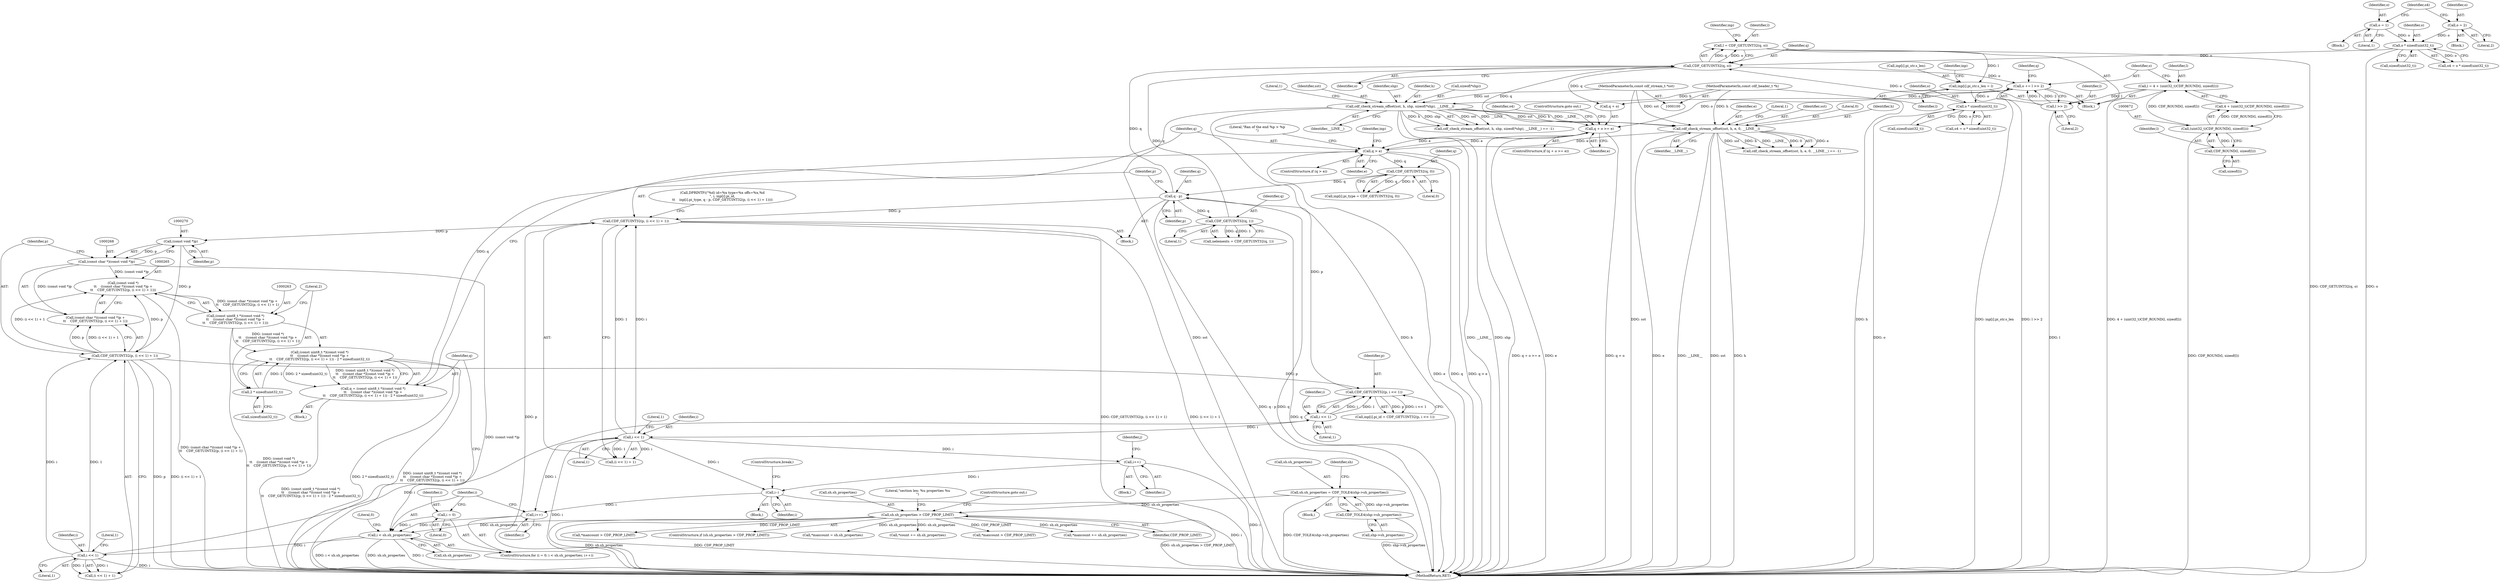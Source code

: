 digraph "0_file_1859fdb4e67c49c463c4e0078054335cd46ba295@array" {
"1000622" [label="(Call,inp[i].pi_str.s_len = l)"];
"1000617" [label="(Call,l = CDF_GETUINT32(q, o))"];
"1000619" [label="(Call,CDF_GETUINT32(q, o))"];
"1000333" [label="(Call,q - p)"];
"1000312" [label="(Call,CDF_GETUINT32(q, 0))"];
"1000284" [label="(Call,q > e)"];
"1000259" [label="(Call,q = (const uint8_t *)(const void *)\n\t\t    ((const char *)(const void *)p +\n\t\t    CDF_GETUINT32(p, (i << 1) + 1)) - 2 * sizeof(uint32_t))"];
"1000261" [label="(Call,(const uint8_t *)(const void *)\n\t\t    ((const char *)(const void *)p +\n\t\t    CDF_GETUINT32(p, (i << 1) + 1)) - 2 * sizeof(uint32_t))"];
"1000262" [label="(Call,(const uint8_t *)(const void *)\n\t\t    ((const char *)(const void *)p +\n\t\t    CDF_GETUINT32(p, (i << 1) + 1)))"];
"1000264" [label="(Call,(const void *)\n\t\t    ((const char *)(const void *)p +\n\t\t    CDF_GETUINT32(p, (i << 1) + 1)))"];
"1000267" [label="(Call,(const char *)(const void *)p)"];
"1000269" [label="(Call,(const void *)p)"];
"1000336" [label="(Call,CDF_GETUINT32(p, (i << 1) + 1))"];
"1000339" [label="(Call,i << 1)"];
"1000303" [label="(Call,i << 1)"];
"1000275" [label="(Call,i << 1)"];
"1000251" [label="(Call,i < sh.sh_properties)"];
"1000256" [label="(Call,i++)"];
"1000695" [label="(Call,i--)"];
"1000613" [label="(Call,i++)"];
"1000248" [label="(Call,i = 0)"];
"1000177" [label="(Call,sh.sh_properties > CDF_PROP_LIMIT)"];
"1000168" [label="(Call,sh.sh_properties = CDF_TOLE4(shp->sh_properties))"];
"1000172" [label="(Call,CDF_TOLE4(shp->sh_properties))"];
"1000272" [label="(Call,CDF_GETUINT32(p, (i << 1) + 1))"];
"1000279" [label="(Call,2 * sizeof(uint32_t))"];
"1000683" [label="(Call,q + o >= e)"];
"1000677" [label="(Call,o += l >> 2)"];
"1000679" [label="(Call,l >> 2)"];
"1000667" [label="(Call,l = 4 + (uint32_t)CDF_ROUND(l, sizeof(l)))"];
"1000671" [label="(Call,(uint32_t)CDF_ROUND(l, sizeof(l)))"];
"1000673" [label="(Call,CDF_ROUND(l, sizeof(l)))"];
"1000238" [label="(Call,cdf_check_stream_offset(sst, h, e, 0, __LINE__))"];
"1000138" [label="(Call,cdf_check_stream_offset(sst, h, shp, sizeof(*shp), __LINE__))"];
"1000101" [label="(MethodParameterIn,const cdf_stream_t *sst)"];
"1000102" [label="(MethodParameterIn,const cdf_header_t *h)"];
"1000301" [label="(Call,CDF_GETUINT32(p, i << 1))"];
"1000354" [label="(Call,CDF_GETUINT32(q, 1))"];
"1000691" [label="(Call,o * sizeof(uint32_t))"];
"1000370" [label="(Call,o * sizeof(uint32_t))"];
"1000357" [label="(Call,o = 2)"];
"1000365" [label="(Call,o = 1)"];
"1000679" [label="(Call,l >> 2)"];
"1000272" [label="(Call,CDF_GETUINT32(p, (i << 1) + 1))"];
"1000203" [label="(Call,*maxcount += sh.sh_properties)"];
"1000248" [label="(Call,i = 0)"];
"1000242" [label="(Literal,0)"];
"1000168" [label="(Call,sh.sh_properties = CDF_TOLE4(shp->sh_properties))"];
"1000107" [label="(Block,)"];
"1000304" [label="(Identifier,i)"];
"1000262" [label="(Call,(const uint8_t *)(const void *)\n\t\t    ((const char *)(const void *)p +\n\t\t    CDF_GETUINT32(p, (i << 1) + 1)))"];
"1000356" [label="(Literal,1)"];
"1000290" [label="(Literal,\"Ran of the end %p > %p\n\")"];
"1000608" [label="(Identifier,j)"];
"1000667" [label="(Call,l = 4 + (uint32_t)CDF_ROUND(l, sizeof(l)))"];
"1000169" [label="(Call,sh.sh_properties)"];
"1000313" [label="(Identifier,q)"];
"1000277" [label="(Literal,1)"];
"1000351" [label="(Block,)"];
"1000238" [label="(Call,cdf_check_stream_offset(sst, h, e, 0, __LINE__))"];
"1000669" [label="(Call,4 + (uint32_t)CDF_ROUND(l, sizeof(l)))"];
"1000252" [label="(Identifier,i)"];
"1000178" [label="(Call,sh.sh_properties)"];
"1000613" [label="(Call,i++)"];
"1000141" [label="(Identifier,shp)"];
"1000260" [label="(Identifier,q)"];
"1000370" [label="(Call,o * sizeof(uint32_t))"];
"1000671" [label="(Call,(uint32_t)CDF_ROUND(l, sizeof(l)))"];
"1000284" [label="(Call,q > e)"];
"1000614" [label="(Identifier,i)"];
"1000688" [label="(ControlStructure,goto out;)"];
"1000315" [label="(Call,DPRINTF((\"%d) id=%x type=%x offs=%x,%d\n\", i, inp[i].pi_id,\n\t\t    inp[i].pi_type, q - p, CDF_GETUINT32(p, (i << 1) + 1))))"];
"1000395" [label="(Block,)"];
"1000177" [label="(Call,sh.sh_properties > CDF_PROP_LIMIT)"];
"1000251" [label="(Call,i < sh.sh_properties)"];
"1000259" [label="(Call,q = (const uint8_t *)(const void *)\n\t\t    ((const char *)(const void *)p +\n\t\t    CDF_GETUINT32(p, (i << 1) + 1)) - 2 * sizeof(uint32_t))"];
"1000626" [label="(Identifier,inp)"];
"1000249" [label="(Identifier,i)"];
"1000140" [label="(Identifier,h)"];
"1000237" [label="(Call,cdf_check_stream_offset(sst, h, e, 0, __LINE__) == -1)"];
"1000261" [label="(Call,(const uint8_t *)(const void *)\n\t\t    ((const char *)(const void *)p +\n\t\t    CDF_GETUINT32(p, (i << 1) + 1)) - 2 * sizeof(uint32_t))"];
"1000240" [label="(Identifier,h)"];
"1000622" [label="(Call,inp[i].pi_str.s_len = l)"];
"1000172" [label="(Call,CDF_TOLE4(shp->sh_properties))"];
"1000279" [label="(Call,2 * sizeof(uint32_t))"];
"1000241" [label="(Identifier,e)"];
"1000332" [label="(Block,)"];
"1000619" [label="(Call,CDF_GETUINT32(q, o))"];
"1000182" [label="(ControlStructure,goto out;)"];
"1000675" [label="(Call,sizeof(l))"];
"1000361" [label="(Block,)"];
"1000264" [label="(Call,(const void *)\n\t\t    ((const char *)(const void *)p +\n\t\t    CDF_GETUINT32(p, (i << 1) + 1)))"];
"1000336" [label="(Call,CDF_GETUINT32(p, (i << 1) + 1))"];
"1000257" [label="(Identifier,i)"];
"1000256" [label="(Call,i++)"];
"1000753" [label="(Literal,0)"];
"1000615" [label="(Block,)"];
"1000683" [label="(Call,q + o >= e)"];
"1000245" [label="(Literal,1)"];
"1000610" [label="(Block,)"];
"1000295" [label="(Call,inp[i].pi_id = CDF_GETUINT32(p, i << 1))"];
"1000352" [label="(Call,nelements = CDF_GETUINT32(q, 1))"];
"1000682" [label="(ControlStructure,if (q + o >= e))"];
"1000340" [label="(Identifier,i)"];
"1000693" [label="(Call,sizeof(uint32_t))"];
"1000302" [label="(Identifier,p)"];
"1000630" [label="(Identifier,l)"];
"1000365" [label="(Call,o = 1)"];
"1000366" [label="(Identifier,o)"];
"1000668" [label="(Identifier,l)"];
"1000635" [label="(Identifier,inp)"];
"1000359" [label="(Literal,2)"];
"1000354" [label="(Call,CDF_GETUINT32(q, 1))"];
"1000239" [label="(Identifier,sst)"];
"1000278" [label="(Literal,1)"];
"1000142" [label="(Call,sizeof(*shp))"];
"1000335" [label="(Identifier,p)"];
"1000137" [label="(Call,cdf_check_stream_offset(sst, h, shp, sizeof(*shp), __LINE__) == -1)"];
"1000181" [label="(Identifier,CDF_PROP_LIMIT)"];
"1000572" [label="(Call,*maxcount > CDF_PROP_LIMIT)"];
"1000266" [label="(Call,(const char *)(const void *)p +\n\t\t    CDF_GETUINT32(p, (i << 1) + 1))"];
"1000305" [label="(Literal,1)"];
"1000258" [label="(Block,)"];
"1000301" [label="(Call,CDF_GETUINT32(p, i << 1))"];
"1000687" [label="(Identifier,e)"];
"1000369" [label="(Identifier,o4)"];
"1000623" [label="(Call,inp[i].pi_str.s_len)"];
"1000276" [label="(Identifier,i)"];
"1000179" [label="(Identifier,sh)"];
"1000271" [label="(Identifier,p)"];
"1000680" [label="(Identifier,l)"];
"1000684" [label="(Call,q + o)"];
"1000342" [label="(Literal,1)"];
"1000101" [label="(MethodParameterIn,const cdf_stream_t *sst)"];
"1000243" [label="(Identifier,__LINE__)"];
"1000696" [label="(Identifier,i)"];
"1000692" [label="(Identifier,o)"];
"1000618" [label="(Identifier,l)"];
"1000341" [label="(Literal,1)"];
"1000685" [label="(Identifier,q)"];
"1000273" [label="(Identifier,p)"];
"1000338" [label="(Call,(i << 1) + 1)"];
"1000275" [label="(Call,i << 1)"];
"1000176" [label="(ControlStructure,if (sh.sh_properties > CDF_PROP_LIMIT))"];
"1000372" [label="(Call,sizeof(uint32_t))"];
"1000617" [label="(Call,l = CDF_GETUINT32(q, o))"];
"1000357" [label="(Call,o = 2)"];
"1000355" [label="(Identifier,q)"];
"1000761" [label="(MethodReturn,RET)"];
"1000691" [label="(Call,o * sizeof(uint32_t))"];
"1000185" [label="(Literal,\"section len: %u properties %u\n\")"];
"1000621" [label="(Identifier,o)"];
"1000312" [label="(Call,CDF_GETUINT32(q, 0))"];
"1000147" [label="(Literal,1)"];
"1000695" [label="(Call,i--)"];
"1000697" [label="(ControlStructure,break;)"];
"1000678" [label="(Identifier,o)"];
"1000145" [label="(Identifier,__LINE__)"];
"1000368" [label="(Call,o4 = o * sizeof(uint32_t))"];
"1000280" [label="(Literal,2)"];
"1000306" [label="(Call,inp[i].pi_type = CDF_GETUINT32(q, 0))"];
"1000211" [label="(Call,*maxcount = sh.sh_properties)"];
"1000173" [label="(Call,shp->sh_properties)"];
"1000230" [label="(Call,*count += sh.sh_properties)"];
"1000367" [label="(Literal,1)"];
"1000285" [label="(Identifier,q)"];
"1000371" [label="(Identifier,o)"];
"1000267" [label="(Call,(const char *)(const void *)p)"];
"1000681" [label="(Literal,2)"];
"1000253" [label="(Call,sh.sh_properties)"];
"1000139" [label="(Identifier,sst)"];
"1000303" [label="(Call,i << 1)"];
"1000689" [label="(Call,o4 = o * sizeof(uint32_t))"];
"1000334" [label="(Identifier,q)"];
"1000283" [label="(ControlStructure,if (q > e))"];
"1000333" [label="(Call,q - p)"];
"1000314" [label="(Literal,0)"];
"1000269" [label="(Call,(const void *)p)"];
"1000274" [label="(Call,(i << 1) + 1)"];
"1000358" [label="(Identifier,o)"];
"1000673" [label="(Call,CDF_ROUND(l, sizeof(l)))"];
"1000298" [label="(Identifier,inp)"];
"1000250" [label="(Literal,0)"];
"1000247" [label="(ControlStructure,for (i = 0; i < sh.sh_properties; i++))"];
"1000281" [label="(Call,sizeof(uint32_t))"];
"1000674" [label="(Identifier,l)"];
"1000339" [label="(Call,i << 1)"];
"1000690" [label="(Identifier,o4)"];
"1000286" [label="(Identifier,e)"];
"1000102" [label="(MethodParameterIn,const cdf_header_t *h)"];
"1000677" [label="(Call,o += l >> 2)"];
"1000198" [label="(Call,*maxcount > CDF_PROP_LIMIT)"];
"1000138" [label="(Call,cdf_check_stream_offset(sst, h, shp, sizeof(*shp), __LINE__))"];
"1000337" [label="(Identifier,p)"];
"1000620" [label="(Identifier,q)"];
"1000622" -> "1000615"  [label="AST: "];
"1000622" -> "1000630"  [label="CFG: "];
"1000623" -> "1000622"  [label="AST: "];
"1000630" -> "1000622"  [label="AST: "];
"1000635" -> "1000622"  [label="CFG: "];
"1000622" -> "1000761"  [label="DDG: inp[i].pi_str.s_len"];
"1000617" -> "1000622"  [label="DDG: l"];
"1000617" -> "1000615"  [label="AST: "];
"1000617" -> "1000619"  [label="CFG: "];
"1000618" -> "1000617"  [label="AST: "];
"1000619" -> "1000617"  [label="AST: "];
"1000626" -> "1000617"  [label="CFG: "];
"1000617" -> "1000761"  [label="DDG: CDF_GETUINT32(q, o)"];
"1000619" -> "1000617"  [label="DDG: q"];
"1000619" -> "1000617"  [label="DDG: o"];
"1000619" -> "1000621"  [label="CFG: "];
"1000620" -> "1000619"  [label="AST: "];
"1000621" -> "1000619"  [label="AST: "];
"1000333" -> "1000619"  [label="DDG: q"];
"1000354" -> "1000619"  [label="DDG: q"];
"1000691" -> "1000619"  [label="DDG: o"];
"1000370" -> "1000619"  [label="DDG: o"];
"1000619" -> "1000677"  [label="DDG: o"];
"1000619" -> "1000683"  [label="DDG: q"];
"1000619" -> "1000684"  [label="DDG: q"];
"1000333" -> "1000332"  [label="AST: "];
"1000333" -> "1000335"  [label="CFG: "];
"1000334" -> "1000333"  [label="AST: "];
"1000335" -> "1000333"  [label="AST: "];
"1000337" -> "1000333"  [label="CFG: "];
"1000333" -> "1000761"  [label="DDG: q"];
"1000333" -> "1000761"  [label="DDG: q - p"];
"1000312" -> "1000333"  [label="DDG: q"];
"1000301" -> "1000333"  [label="DDG: p"];
"1000333" -> "1000336"  [label="DDG: p"];
"1000333" -> "1000354"  [label="DDG: q"];
"1000312" -> "1000306"  [label="AST: "];
"1000312" -> "1000314"  [label="CFG: "];
"1000313" -> "1000312"  [label="AST: "];
"1000314" -> "1000312"  [label="AST: "];
"1000306" -> "1000312"  [label="CFG: "];
"1000312" -> "1000306"  [label="DDG: q"];
"1000312" -> "1000306"  [label="DDG: 0"];
"1000284" -> "1000312"  [label="DDG: q"];
"1000284" -> "1000283"  [label="AST: "];
"1000284" -> "1000286"  [label="CFG: "];
"1000285" -> "1000284"  [label="AST: "];
"1000286" -> "1000284"  [label="AST: "];
"1000290" -> "1000284"  [label="CFG: "];
"1000298" -> "1000284"  [label="CFG: "];
"1000284" -> "1000761"  [label="DDG: e"];
"1000284" -> "1000761"  [label="DDG: q"];
"1000284" -> "1000761"  [label="DDG: q > e"];
"1000259" -> "1000284"  [label="DDG: q"];
"1000683" -> "1000284"  [label="DDG: e"];
"1000238" -> "1000284"  [label="DDG: e"];
"1000284" -> "1000683"  [label="DDG: e"];
"1000259" -> "1000258"  [label="AST: "];
"1000259" -> "1000261"  [label="CFG: "];
"1000260" -> "1000259"  [label="AST: "];
"1000261" -> "1000259"  [label="AST: "];
"1000285" -> "1000259"  [label="CFG: "];
"1000259" -> "1000761"  [label="DDG: (const uint8_t *)(const void *)\n\t\t    ((const char *)(const void *)p +\n\t\t    CDF_GETUINT32(p, (i << 1) + 1)) - 2 * sizeof(uint32_t)"];
"1000261" -> "1000259"  [label="DDG: (const uint8_t *)(const void *)\n\t\t    ((const char *)(const void *)p +\n\t\t    CDF_GETUINT32(p, (i << 1) + 1))"];
"1000261" -> "1000259"  [label="DDG: 2 * sizeof(uint32_t)"];
"1000261" -> "1000279"  [label="CFG: "];
"1000262" -> "1000261"  [label="AST: "];
"1000279" -> "1000261"  [label="AST: "];
"1000261" -> "1000761"  [label="DDG: (const uint8_t *)(const void *)\n\t\t    ((const char *)(const void *)p +\n\t\t    CDF_GETUINT32(p, (i << 1) + 1))"];
"1000261" -> "1000761"  [label="DDG: 2 * sizeof(uint32_t)"];
"1000262" -> "1000261"  [label="DDG: (const void *)\n\t\t    ((const char *)(const void *)p +\n\t\t    CDF_GETUINT32(p, (i << 1) + 1))"];
"1000279" -> "1000261"  [label="DDG: 2"];
"1000262" -> "1000264"  [label="CFG: "];
"1000263" -> "1000262"  [label="AST: "];
"1000264" -> "1000262"  [label="AST: "];
"1000280" -> "1000262"  [label="CFG: "];
"1000262" -> "1000761"  [label="DDG: (const void *)\n\t\t    ((const char *)(const void *)p +\n\t\t    CDF_GETUINT32(p, (i << 1) + 1))"];
"1000264" -> "1000262"  [label="DDG: (const char *)(const void *)p +\n\t\t    CDF_GETUINT32(p, (i << 1) + 1)"];
"1000264" -> "1000266"  [label="CFG: "];
"1000265" -> "1000264"  [label="AST: "];
"1000266" -> "1000264"  [label="AST: "];
"1000264" -> "1000761"  [label="DDG: (const char *)(const void *)p +\n\t\t    CDF_GETUINT32(p, (i << 1) + 1)"];
"1000267" -> "1000264"  [label="DDG: (const void *)p"];
"1000272" -> "1000264"  [label="DDG: p"];
"1000272" -> "1000264"  [label="DDG: (i << 1) + 1"];
"1000267" -> "1000266"  [label="AST: "];
"1000267" -> "1000269"  [label="CFG: "];
"1000268" -> "1000267"  [label="AST: "];
"1000269" -> "1000267"  [label="AST: "];
"1000273" -> "1000267"  [label="CFG: "];
"1000267" -> "1000761"  [label="DDG: (const void *)p"];
"1000267" -> "1000266"  [label="DDG: (const void *)p"];
"1000269" -> "1000267"  [label="DDG: p"];
"1000269" -> "1000271"  [label="CFG: "];
"1000270" -> "1000269"  [label="AST: "];
"1000271" -> "1000269"  [label="AST: "];
"1000336" -> "1000269"  [label="DDG: p"];
"1000269" -> "1000272"  [label="DDG: p"];
"1000336" -> "1000332"  [label="AST: "];
"1000336" -> "1000338"  [label="CFG: "];
"1000337" -> "1000336"  [label="AST: "];
"1000338" -> "1000336"  [label="AST: "];
"1000315" -> "1000336"  [label="CFG: "];
"1000336" -> "1000761"  [label="DDG: CDF_GETUINT32(p, (i << 1) + 1)"];
"1000336" -> "1000761"  [label="DDG: (i << 1) + 1"];
"1000336" -> "1000761"  [label="DDG: p"];
"1000339" -> "1000336"  [label="DDG: i"];
"1000339" -> "1000336"  [label="DDG: 1"];
"1000339" -> "1000338"  [label="AST: "];
"1000339" -> "1000341"  [label="CFG: "];
"1000340" -> "1000339"  [label="AST: "];
"1000341" -> "1000339"  [label="AST: "];
"1000342" -> "1000339"  [label="CFG: "];
"1000339" -> "1000761"  [label="DDG: i"];
"1000339" -> "1000256"  [label="DDG: i"];
"1000339" -> "1000338"  [label="DDG: i"];
"1000339" -> "1000338"  [label="DDG: 1"];
"1000303" -> "1000339"  [label="DDG: i"];
"1000339" -> "1000613"  [label="DDG: i"];
"1000339" -> "1000695"  [label="DDG: i"];
"1000303" -> "1000301"  [label="AST: "];
"1000303" -> "1000305"  [label="CFG: "];
"1000304" -> "1000303"  [label="AST: "];
"1000305" -> "1000303"  [label="AST: "];
"1000301" -> "1000303"  [label="CFG: "];
"1000303" -> "1000301"  [label="DDG: i"];
"1000303" -> "1000301"  [label="DDG: 1"];
"1000275" -> "1000303"  [label="DDG: i"];
"1000275" -> "1000274"  [label="AST: "];
"1000275" -> "1000277"  [label="CFG: "];
"1000276" -> "1000275"  [label="AST: "];
"1000277" -> "1000275"  [label="AST: "];
"1000278" -> "1000275"  [label="CFG: "];
"1000275" -> "1000761"  [label="DDG: i"];
"1000275" -> "1000272"  [label="DDG: i"];
"1000275" -> "1000272"  [label="DDG: 1"];
"1000275" -> "1000274"  [label="DDG: i"];
"1000275" -> "1000274"  [label="DDG: 1"];
"1000251" -> "1000275"  [label="DDG: i"];
"1000251" -> "1000247"  [label="AST: "];
"1000251" -> "1000253"  [label="CFG: "];
"1000252" -> "1000251"  [label="AST: "];
"1000253" -> "1000251"  [label="AST: "];
"1000260" -> "1000251"  [label="CFG: "];
"1000753" -> "1000251"  [label="CFG: "];
"1000251" -> "1000761"  [label="DDG: i < sh.sh_properties"];
"1000251" -> "1000761"  [label="DDG: sh.sh_properties"];
"1000251" -> "1000761"  [label="DDG: i"];
"1000256" -> "1000251"  [label="DDG: i"];
"1000248" -> "1000251"  [label="DDG: i"];
"1000177" -> "1000251"  [label="DDG: sh.sh_properties"];
"1000256" -> "1000247"  [label="AST: "];
"1000256" -> "1000257"  [label="CFG: "];
"1000257" -> "1000256"  [label="AST: "];
"1000252" -> "1000256"  [label="CFG: "];
"1000695" -> "1000256"  [label="DDG: i"];
"1000695" -> "1000395"  [label="AST: "];
"1000695" -> "1000696"  [label="CFG: "];
"1000696" -> "1000695"  [label="AST: "];
"1000697" -> "1000695"  [label="CFG: "];
"1000695" -> "1000761"  [label="DDG: i"];
"1000613" -> "1000695"  [label="DDG: i"];
"1000613" -> "1000610"  [label="AST: "];
"1000613" -> "1000614"  [label="CFG: "];
"1000614" -> "1000613"  [label="AST: "];
"1000608" -> "1000613"  [label="CFG: "];
"1000613" -> "1000761"  [label="DDG: i"];
"1000248" -> "1000247"  [label="AST: "];
"1000248" -> "1000250"  [label="CFG: "];
"1000249" -> "1000248"  [label="AST: "];
"1000250" -> "1000248"  [label="AST: "];
"1000252" -> "1000248"  [label="CFG: "];
"1000177" -> "1000176"  [label="AST: "];
"1000177" -> "1000181"  [label="CFG: "];
"1000178" -> "1000177"  [label="AST: "];
"1000181" -> "1000177"  [label="AST: "];
"1000182" -> "1000177"  [label="CFG: "];
"1000185" -> "1000177"  [label="CFG: "];
"1000177" -> "1000761"  [label="DDG: sh.sh_properties"];
"1000177" -> "1000761"  [label="DDG: CDF_PROP_LIMIT"];
"1000177" -> "1000761"  [label="DDG: sh.sh_properties > CDF_PROP_LIMIT"];
"1000168" -> "1000177"  [label="DDG: sh.sh_properties"];
"1000177" -> "1000198"  [label="DDG: CDF_PROP_LIMIT"];
"1000177" -> "1000203"  [label="DDG: sh.sh_properties"];
"1000177" -> "1000211"  [label="DDG: sh.sh_properties"];
"1000177" -> "1000230"  [label="DDG: sh.sh_properties"];
"1000177" -> "1000572"  [label="DDG: CDF_PROP_LIMIT"];
"1000168" -> "1000107"  [label="AST: "];
"1000168" -> "1000172"  [label="CFG: "];
"1000169" -> "1000168"  [label="AST: "];
"1000172" -> "1000168"  [label="AST: "];
"1000179" -> "1000168"  [label="CFG: "];
"1000168" -> "1000761"  [label="DDG: CDF_TOLE4(shp->sh_properties)"];
"1000172" -> "1000168"  [label="DDG: shp->sh_properties"];
"1000172" -> "1000173"  [label="CFG: "];
"1000173" -> "1000172"  [label="AST: "];
"1000172" -> "1000761"  [label="DDG: shp->sh_properties"];
"1000272" -> "1000266"  [label="AST: "];
"1000272" -> "1000274"  [label="CFG: "];
"1000273" -> "1000272"  [label="AST: "];
"1000274" -> "1000272"  [label="AST: "];
"1000266" -> "1000272"  [label="CFG: "];
"1000272" -> "1000761"  [label="DDG: (i << 1) + 1"];
"1000272" -> "1000761"  [label="DDG: p"];
"1000272" -> "1000266"  [label="DDG: p"];
"1000272" -> "1000266"  [label="DDG: (i << 1) + 1"];
"1000272" -> "1000301"  [label="DDG: p"];
"1000279" -> "1000281"  [label="CFG: "];
"1000280" -> "1000279"  [label="AST: "];
"1000281" -> "1000279"  [label="AST: "];
"1000683" -> "1000682"  [label="AST: "];
"1000683" -> "1000687"  [label="CFG: "];
"1000684" -> "1000683"  [label="AST: "];
"1000687" -> "1000683"  [label="AST: "];
"1000688" -> "1000683"  [label="CFG: "];
"1000690" -> "1000683"  [label="CFG: "];
"1000683" -> "1000761"  [label="DDG: q + o"];
"1000683" -> "1000761"  [label="DDG: q + o >= e"];
"1000683" -> "1000761"  [label="DDG: e"];
"1000677" -> "1000683"  [label="DDG: o"];
"1000677" -> "1000615"  [label="AST: "];
"1000677" -> "1000679"  [label="CFG: "];
"1000678" -> "1000677"  [label="AST: "];
"1000679" -> "1000677"  [label="AST: "];
"1000685" -> "1000677"  [label="CFG: "];
"1000677" -> "1000761"  [label="DDG: l >> 2"];
"1000679" -> "1000677"  [label="DDG: l"];
"1000679" -> "1000677"  [label="DDG: 2"];
"1000677" -> "1000684"  [label="DDG: o"];
"1000677" -> "1000691"  [label="DDG: o"];
"1000679" -> "1000681"  [label="CFG: "];
"1000680" -> "1000679"  [label="AST: "];
"1000681" -> "1000679"  [label="AST: "];
"1000679" -> "1000761"  [label="DDG: l"];
"1000667" -> "1000679"  [label="DDG: l"];
"1000667" -> "1000615"  [label="AST: "];
"1000667" -> "1000669"  [label="CFG: "];
"1000668" -> "1000667"  [label="AST: "];
"1000669" -> "1000667"  [label="AST: "];
"1000678" -> "1000667"  [label="CFG: "];
"1000667" -> "1000761"  [label="DDG: 4 + (uint32_t)CDF_ROUND(l, sizeof(l))"];
"1000671" -> "1000667"  [label="DDG: CDF_ROUND(l, sizeof(l))"];
"1000671" -> "1000669"  [label="AST: "];
"1000671" -> "1000673"  [label="CFG: "];
"1000672" -> "1000671"  [label="AST: "];
"1000673" -> "1000671"  [label="AST: "];
"1000669" -> "1000671"  [label="CFG: "];
"1000671" -> "1000761"  [label="DDG: CDF_ROUND(l, sizeof(l))"];
"1000671" -> "1000669"  [label="DDG: CDF_ROUND(l, sizeof(l))"];
"1000673" -> "1000671"  [label="DDG: l"];
"1000673" -> "1000675"  [label="CFG: "];
"1000674" -> "1000673"  [label="AST: "];
"1000675" -> "1000673"  [label="AST: "];
"1000238" -> "1000237"  [label="AST: "];
"1000238" -> "1000243"  [label="CFG: "];
"1000239" -> "1000238"  [label="AST: "];
"1000240" -> "1000238"  [label="AST: "];
"1000241" -> "1000238"  [label="AST: "];
"1000242" -> "1000238"  [label="AST: "];
"1000243" -> "1000238"  [label="AST: "];
"1000245" -> "1000238"  [label="CFG: "];
"1000238" -> "1000761"  [label="DDG: sst"];
"1000238" -> "1000761"  [label="DDG: h"];
"1000238" -> "1000761"  [label="DDG: e"];
"1000238" -> "1000761"  [label="DDG: __LINE__"];
"1000238" -> "1000237"  [label="DDG: e"];
"1000238" -> "1000237"  [label="DDG: sst"];
"1000238" -> "1000237"  [label="DDG: h"];
"1000238" -> "1000237"  [label="DDG: __LINE__"];
"1000238" -> "1000237"  [label="DDG: 0"];
"1000138" -> "1000238"  [label="DDG: sst"];
"1000138" -> "1000238"  [label="DDG: h"];
"1000138" -> "1000238"  [label="DDG: __LINE__"];
"1000101" -> "1000238"  [label="DDG: sst"];
"1000102" -> "1000238"  [label="DDG: h"];
"1000138" -> "1000137"  [label="AST: "];
"1000138" -> "1000145"  [label="CFG: "];
"1000139" -> "1000138"  [label="AST: "];
"1000140" -> "1000138"  [label="AST: "];
"1000141" -> "1000138"  [label="AST: "];
"1000142" -> "1000138"  [label="AST: "];
"1000145" -> "1000138"  [label="AST: "];
"1000147" -> "1000138"  [label="CFG: "];
"1000138" -> "1000761"  [label="DDG: shp"];
"1000138" -> "1000761"  [label="DDG: sst"];
"1000138" -> "1000761"  [label="DDG: h"];
"1000138" -> "1000761"  [label="DDG: __LINE__"];
"1000138" -> "1000137"  [label="DDG: sst"];
"1000138" -> "1000137"  [label="DDG: __LINE__"];
"1000138" -> "1000137"  [label="DDG: h"];
"1000138" -> "1000137"  [label="DDG: shp"];
"1000101" -> "1000138"  [label="DDG: sst"];
"1000102" -> "1000138"  [label="DDG: h"];
"1000101" -> "1000100"  [label="AST: "];
"1000101" -> "1000761"  [label="DDG: sst"];
"1000102" -> "1000100"  [label="AST: "];
"1000102" -> "1000761"  [label="DDG: h"];
"1000301" -> "1000295"  [label="AST: "];
"1000302" -> "1000301"  [label="AST: "];
"1000295" -> "1000301"  [label="CFG: "];
"1000301" -> "1000295"  [label="DDG: p"];
"1000301" -> "1000295"  [label="DDG: i << 1"];
"1000354" -> "1000352"  [label="AST: "];
"1000354" -> "1000356"  [label="CFG: "];
"1000355" -> "1000354"  [label="AST: "];
"1000356" -> "1000354"  [label="AST: "];
"1000352" -> "1000354"  [label="CFG: "];
"1000354" -> "1000761"  [label="DDG: q"];
"1000354" -> "1000352"  [label="DDG: q"];
"1000354" -> "1000352"  [label="DDG: 1"];
"1000691" -> "1000689"  [label="AST: "];
"1000691" -> "1000693"  [label="CFG: "];
"1000692" -> "1000691"  [label="AST: "];
"1000693" -> "1000691"  [label="AST: "];
"1000689" -> "1000691"  [label="CFG: "];
"1000691" -> "1000761"  [label="DDG: o"];
"1000691" -> "1000689"  [label="DDG: o"];
"1000370" -> "1000368"  [label="AST: "];
"1000370" -> "1000372"  [label="CFG: "];
"1000371" -> "1000370"  [label="AST: "];
"1000372" -> "1000370"  [label="AST: "];
"1000368" -> "1000370"  [label="CFG: "];
"1000370" -> "1000761"  [label="DDG: o"];
"1000370" -> "1000368"  [label="DDG: o"];
"1000357" -> "1000370"  [label="DDG: o"];
"1000365" -> "1000370"  [label="DDG: o"];
"1000357" -> "1000351"  [label="AST: "];
"1000357" -> "1000359"  [label="CFG: "];
"1000358" -> "1000357"  [label="AST: "];
"1000359" -> "1000357"  [label="AST: "];
"1000369" -> "1000357"  [label="CFG: "];
"1000365" -> "1000361"  [label="AST: "];
"1000365" -> "1000367"  [label="CFG: "];
"1000366" -> "1000365"  [label="AST: "];
"1000367" -> "1000365"  [label="AST: "];
"1000369" -> "1000365"  [label="CFG: "];
}
